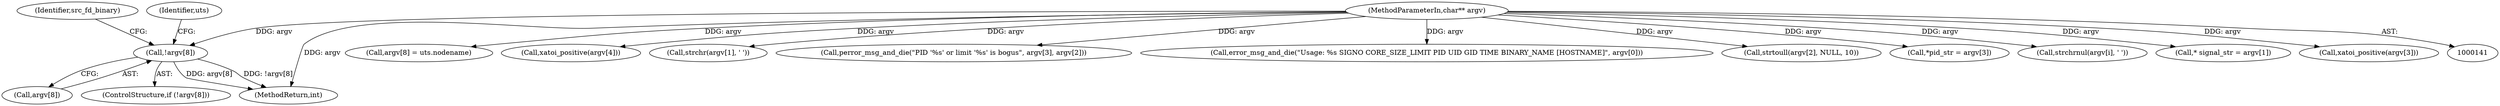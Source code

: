 digraph "0_abrt_80408e9e24a1c10f85fd969e1853e0f192157f92_0@array" {
"1000345" [label="(Call,!argv[8])"];
"1000143" [label="(MethodParameterIn,char** argv)"];
"1000143" [label="(MethodParameterIn,char** argv)"];
"1000353" [label="(Call,argv[8] = uts.nodename)"];
"1000309" [label="(Call,xatoi_positive(argv[4]))"];
"1000346" [label="(Call,argv[8])"];
"1000176" [label="(Call,strchr(argv[1], ' '))"];
"1000363" [label="(Identifier,src_fd_binary)"];
"1000345" [label="(Call,!argv[8])"];
"1000320" [label="(Call,perror_msg_and_die(\"PID '%s' or limit '%s' is bogus\", argv[3], argv[2]))"];
"1000170" [label="(Call,error_msg_and_die(\"Usage: %s SIGNO CORE_SIZE_LIMIT PID UID GID TIME BINARY_NAME [HOSTNAME]\", argv[0]))"];
"1000352" [label="(Identifier,uts)"];
"1000269" [label="(Call,strtoull(argv[2], NULL, 10))"];
"1000294" [label="(Call,*pid_str = argv[3])"];
"1000344" [label="(ControlStructure,if (!argv[8]))"];
"1000195" [label="(Call,strchrnul(argv[i], ' '))"];
"1001168" [label="(MethodReturn,int)"];
"1000256" [label="(Call,* signal_str = argv[1])"];
"1000302" [label="(Call,xatoi_positive(argv[3]))"];
"1000345" -> "1000344"  [label="AST: "];
"1000345" -> "1000346"  [label="CFG: "];
"1000346" -> "1000345"  [label="AST: "];
"1000352" -> "1000345"  [label="CFG: "];
"1000363" -> "1000345"  [label="CFG: "];
"1000345" -> "1001168"  [label="DDG: argv[8]"];
"1000345" -> "1001168"  [label="DDG: !argv[8]"];
"1000143" -> "1000345"  [label="DDG: argv"];
"1000143" -> "1000141"  [label="AST: "];
"1000143" -> "1001168"  [label="DDG: argv"];
"1000143" -> "1000170"  [label="DDG: argv"];
"1000143" -> "1000176"  [label="DDG: argv"];
"1000143" -> "1000195"  [label="DDG: argv"];
"1000143" -> "1000256"  [label="DDG: argv"];
"1000143" -> "1000269"  [label="DDG: argv"];
"1000143" -> "1000294"  [label="DDG: argv"];
"1000143" -> "1000302"  [label="DDG: argv"];
"1000143" -> "1000309"  [label="DDG: argv"];
"1000143" -> "1000320"  [label="DDG: argv"];
"1000143" -> "1000353"  [label="DDG: argv"];
}
